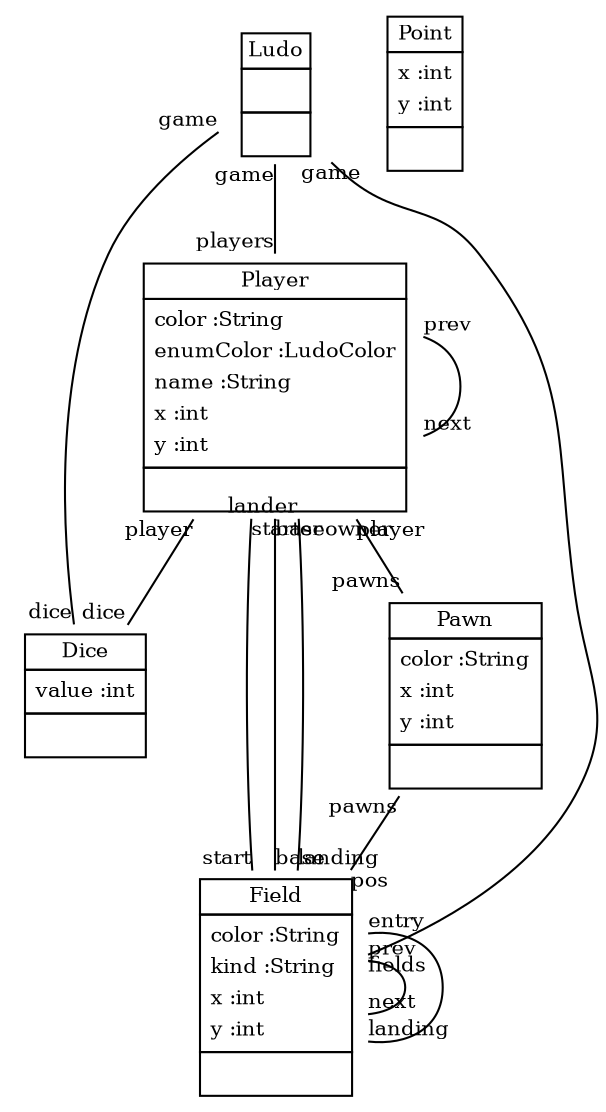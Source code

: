 
 digraph ClassDiagram {
    node [shape = none, fontsize = 10]; 
    edge [fontsize = 10];
    
    
    _Ludo [label=<<table border='0' cellborder='1' cellspacing='0'> <tr> <td HREF="../examples/org/sdmlib/examples/ludo/Ludo.java">Ludo</td> </tr> <tr><td><table border='0' cellborder='0' cellspacing='0'> <tr><td> </td></tr> </table></td></tr> <tr><td><table border='0' cellborder='0' cellspacing='0'> <tr><td> </td></tr> </table></td></tr> </table>>];
    _Point [label=<<table border='0' cellborder='1' cellspacing='0'> <tr> <td HREF="../examples/java/awt/Point.java">Point</td> </tr> <tr><td><table border='0' cellborder='0' cellspacing='0'> <tr><td align='left'>x :int</td></tr> <tr><td align='left'>y :int</td></tr>  </table></td></tr> <tr><td><table border='0' cellborder='0' cellspacing='0'> <tr><td> </td></tr> </table></td></tr> </table>>];
    _Player [label=<<table border='0' cellborder='1' cellspacing='0'> <tr> <td HREF="../examples/org/sdmlib/examples/ludo/Player.java">Player</td> </tr> <tr><td><table border='0' cellborder='0' cellspacing='0'> <tr><td align='left'>color :String</td></tr> <tr><td align='left'>enumColor :LudoColor</td></tr> <tr><td align='left'>name :String</td></tr> <tr><td align='left'>x :int</td></tr> <tr><td align='left'>y :int</td></tr>  </table></td></tr> <tr><td><table border='0' cellborder='0' cellspacing='0'> <tr><td> </td></tr> </table></td></tr> </table>>];
    _Dice [label=<<table border='0' cellborder='1' cellspacing='0'> <tr> <td HREF="../examples/org/sdmlib/examples/ludo/Dice.java">Dice</td> </tr> <tr><td><table border='0' cellborder='0' cellspacing='0'> <tr><td align='left'>value :int</td></tr>  </table></td></tr> <tr><td><table border='0' cellborder='0' cellspacing='0'> <tr><td> </td></tr> </table></td></tr> </table>>];
    _Field [label=<<table border='0' cellborder='1' cellspacing='0'> <tr> <td HREF="../examples/org/sdmlib/examples/ludo/Field.java">Field</td> </tr> <tr><td><table border='0' cellborder='0' cellspacing='0'> <tr><td align='left'>color :String</td></tr> <tr><td align='left'>kind :String</td></tr> <tr><td align='left'>x :int</td></tr> <tr><td align='left'>y :int</td></tr>  </table></td></tr> <tr><td><table border='0' cellborder='0' cellspacing='0'> <tr><td> </td></tr> </table></td></tr> </table>>];
    _Pawn [label=<<table border='0' cellborder='1' cellspacing='0'> <tr> <td HREF="../examples/org/sdmlib/examples/ludo/Pawn.java">Pawn</td> </tr> <tr><td><table border='0' cellborder='0' cellspacing='0'> <tr><td align='left'>color :String</td></tr> <tr><td align='left'>x :int</td></tr> <tr><td align='left'>y :int</td></tr>  </table></td></tr> <tr><td><table border='0' cellborder='0' cellspacing='0'> <tr><td> </td></tr> </table></td></tr> </table>>];
    
    
    
    _Ludo -> _Player [headlabel = "players" taillabel = "game" arrowhead = "none" ];
    _Player -> _Player [headlabel = "next" taillabel = "prev" arrowhead = "none" ];
    _Ludo -> _Dice [headlabel = "dice" taillabel = "game" arrowhead = "none" ];
    _Player -> _Dice [headlabel = "dice" taillabel = "player" arrowhead = "none" ];
    _Ludo -> _Field [headlabel = "fields" taillabel = "game" arrowhead = "none" ];
    _Field -> _Field [headlabel = "next" taillabel = "prev" arrowhead = "none" ];
    _Field -> _Field [headlabel = "landing" taillabel = "entry" arrowhead = "none" ];
    _Player -> _Field [headlabel = "start" taillabel = "starter" arrowhead = "none" ];
    _Player -> _Field [headlabel = "base" taillabel = "baseowner" arrowhead = "none" ];
    _Player -> _Field [headlabel = "landing" taillabel = "lander" arrowhead = "none" ];
    _Player -> _Pawn [headlabel = "pawns" taillabel = "player" arrowhead = "none" ];
    _Pawn -> _Field [headlabel = "pos" taillabel = "pawns" arrowhead = "none" ];
}
